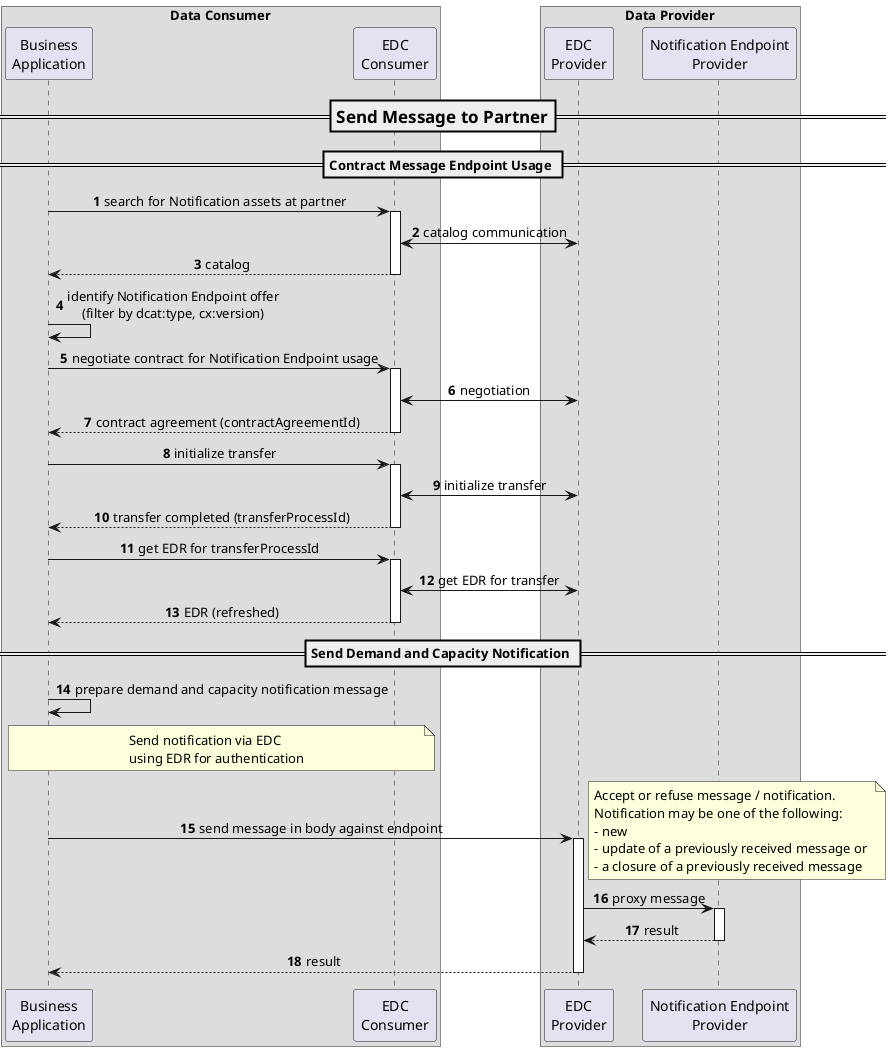 @startuml
autonumber
skinparam sequenceMessageAlign center

box "Data Consumer"
participant "Business\nApplication" as app_cons
participant "EDC\nConsumer" as edc_cons
end box

box "Data Provider"
participant "EDC\nProvider" as edc_prov
participant "Notification Endpoint\nProvider" as not_prov
end box

=== Send Message to Partner ==
== Contract Message Endpoint Usage ==
app_cons -> edc_cons: search for Notification assets at partner
activate edc_cons
edc_cons <-> edc_prov: catalog communication
edc_cons --> app_cons: catalog
deactivate edc_cons

app_cons -> app_cons: identify Notification Endpoint offer\n(filter by dcat:type, cx:version)

app_cons -> edc_cons: negotiate contract for Notification Endpoint usage
activate edc_cons
edc_cons <-> edc_prov: negotiation
edc_cons --> app_cons: contract agreement (contractAgreementId)
deactivate edc_cons

app_cons -> edc_cons: initialize transfer
activate edc_cons
edc_cons <-> edc_prov: initialize transfer
edc_cons --> app_cons: transfer completed (transferProcessId)
deactivate edc_cons

app_cons -> edc_cons: get EDR for transferProcessId
activate edc_cons
edc_cons <-> edc_prov: get EDR for transfer
edc_cons --> app_cons: EDR (refreshed)
deactivate edc_cons

== Send Demand and Capacity Notification ==
app_cons -> app_cons: prepare demand and capacity notification message

note over app_cons, edc_cons
Send notification via EDC
using EDR for authentication
end note
app_cons -> edc_prov: send message in body against endpoint
note right
Accept or refuse message / notification.
Notification may be one of the following:
- new
- update of a previously received message or 
- a closure of a previously received message
end note
activate edc_prov
edc_prov -> not_prov: proxy message
activate not_prov
not_prov --> edc_prov: result
deactivate not_prov
edc_prov --> app_cons:  result
deactivate edc_prov
@enduml
